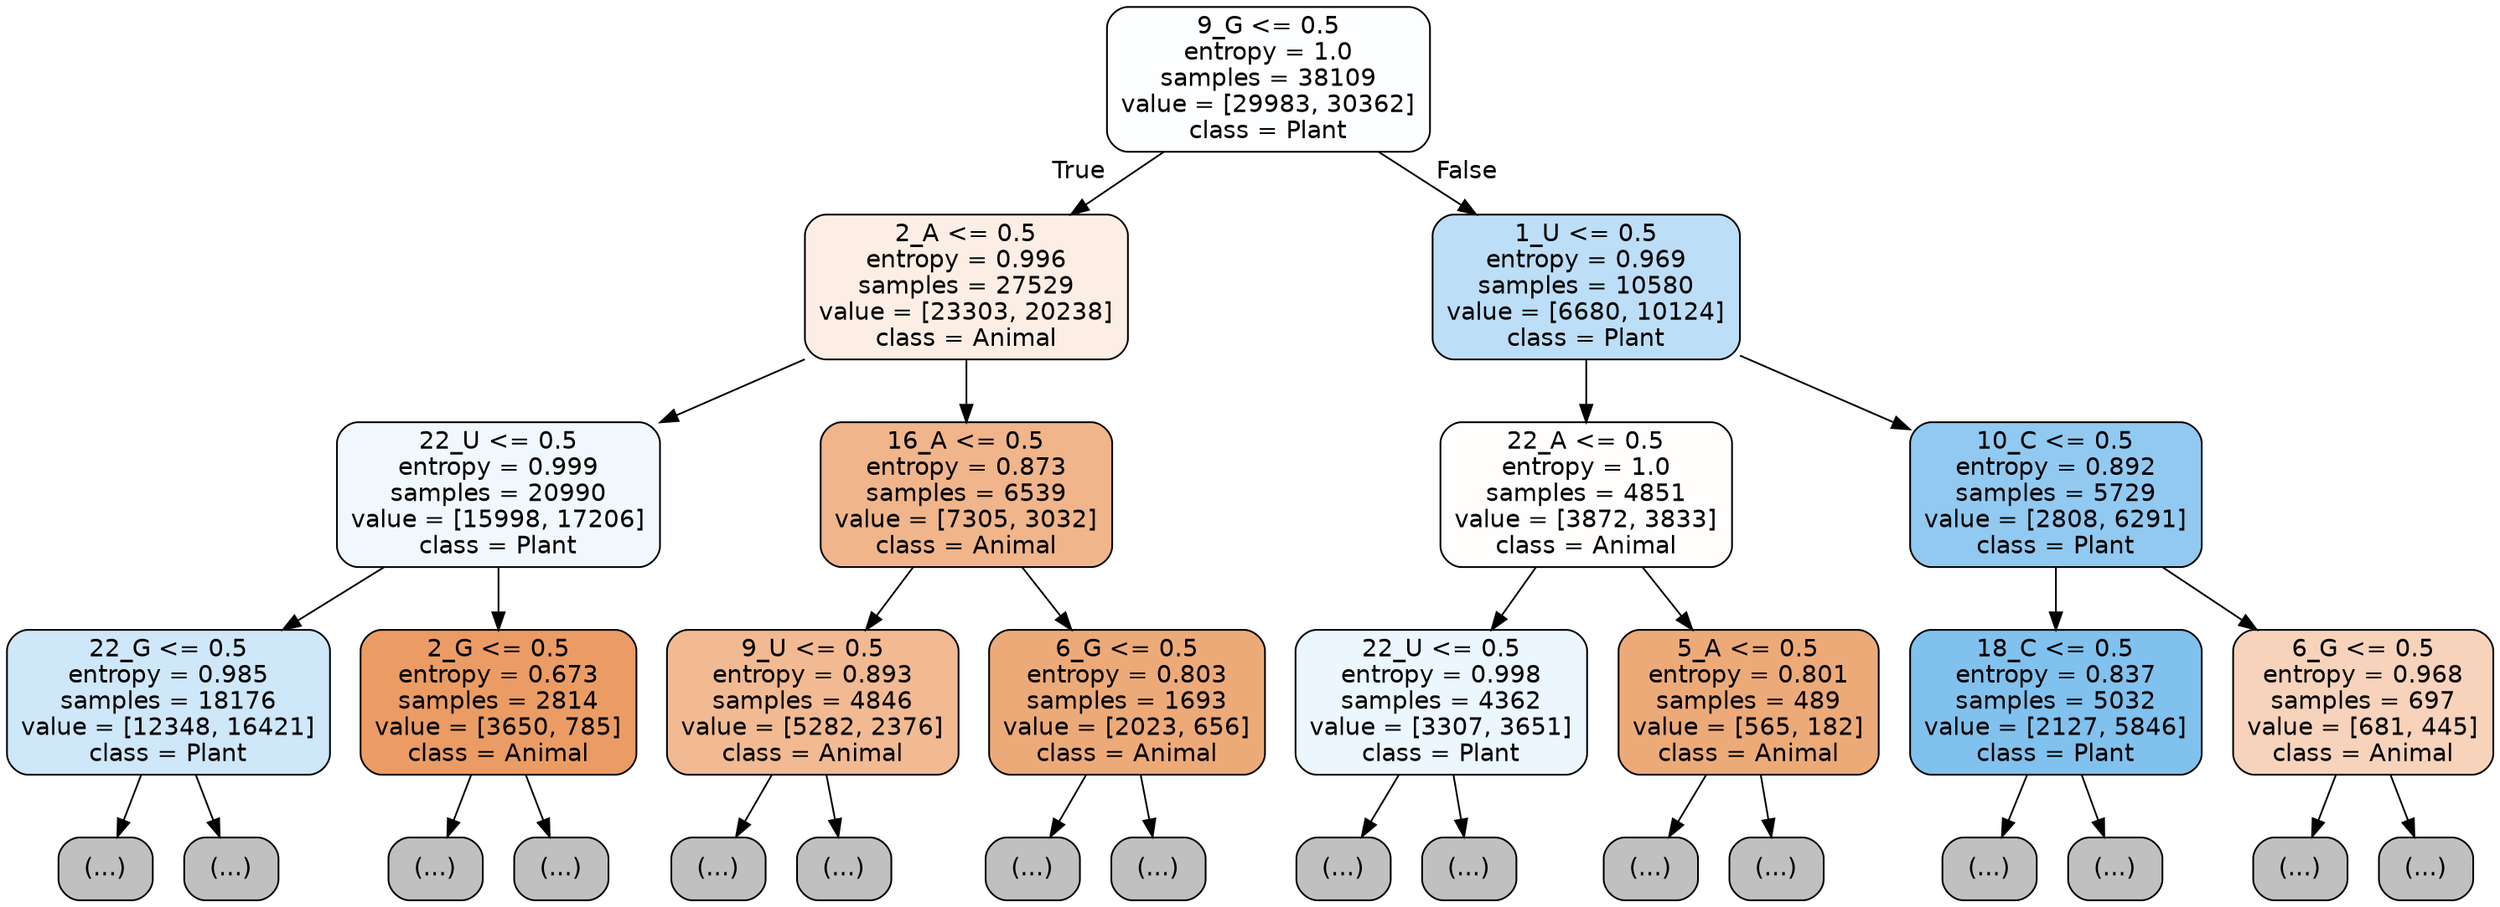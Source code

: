 digraph Tree {
node [shape=box, style="filled, rounded", color="black", fontname="helvetica"] ;
edge [fontname="helvetica"] ;
0 [label="9_G <= 0.5\nentropy = 1.0\nsamples = 38109\nvalue = [29983, 30362]\nclass = Plant", fillcolor="#fdfeff"] ;
1 [label="2_A <= 0.5\nentropy = 0.996\nsamples = 27529\nvalue = [23303, 20238]\nclass = Animal", fillcolor="#fceee5"] ;
0 -> 1 [labeldistance=2.5, labelangle=45, headlabel="True"] ;
2 [label="22_U <= 0.5\nentropy = 0.999\nsamples = 20990\nvalue = [15998, 17206]\nclass = Plant", fillcolor="#f1f8fd"] ;
1 -> 2 ;
3 [label="22_G <= 0.5\nentropy = 0.985\nsamples = 18176\nvalue = [12348, 16421]\nclass = Plant", fillcolor="#cee7f9"] ;
2 -> 3 ;
4 [label="(...)", fillcolor="#C0C0C0"] ;
3 -> 4 ;
7129 [label="(...)", fillcolor="#C0C0C0"] ;
3 -> 7129 ;
8244 [label="2_G <= 0.5\nentropy = 0.673\nsamples = 2814\nvalue = [3650, 785]\nclass = Animal", fillcolor="#eb9c64"] ;
2 -> 8244 ;
8245 [label="(...)", fillcolor="#C0C0C0"] ;
8244 -> 8245 ;
8944 [label="(...)", fillcolor="#C0C0C0"] ;
8244 -> 8944 ;
9339 [label="16_A <= 0.5\nentropy = 0.873\nsamples = 6539\nvalue = [7305, 3032]\nclass = Animal", fillcolor="#f0b58b"] ;
1 -> 9339 ;
9340 [label="9_U <= 0.5\nentropy = 0.893\nsamples = 4846\nvalue = [5282, 2376]\nclass = Animal", fillcolor="#f1ba92"] ;
9339 -> 9340 ;
9341 [label="(...)", fillcolor="#C0C0C0"] ;
9340 -> 9341 ;
10876 [label="(...)", fillcolor="#C0C0C0"] ;
9340 -> 10876 ;
11817 [label="6_G <= 0.5\nentropy = 0.803\nsamples = 1693\nvalue = [2023, 656]\nclass = Animal", fillcolor="#edaa79"] ;
9339 -> 11817 ;
11818 [label="(...)", fillcolor="#C0C0C0"] ;
11817 -> 11818 ;
12357 [label="(...)", fillcolor="#C0C0C0"] ;
11817 -> 12357 ;
12564 [label="1_U <= 0.5\nentropy = 0.969\nsamples = 10580\nvalue = [6680, 10124]\nclass = Plant", fillcolor="#bcdef6"] ;
0 -> 12564 [labeldistance=2.5, labelangle=-45, headlabel="False"] ;
12565 [label="22_A <= 0.5\nentropy = 1.0\nsamples = 4851\nvalue = [3872, 3833]\nclass = Animal", fillcolor="#fffefd"] ;
12564 -> 12565 ;
12566 [label="22_U <= 0.5\nentropy = 0.998\nsamples = 4362\nvalue = [3307, 3651]\nclass = Plant", fillcolor="#ecf6fd"] ;
12565 -> 12566 ;
12567 [label="(...)", fillcolor="#C0C0C0"] ;
12566 -> 12567 ;
14418 [label="(...)", fillcolor="#C0C0C0"] ;
12566 -> 14418 ;
14683 [label="5_A <= 0.5\nentropy = 0.801\nsamples = 489\nvalue = [565, 182]\nclass = Animal", fillcolor="#edaa79"] ;
12565 -> 14683 ;
14684 [label="(...)", fillcolor="#C0C0C0"] ;
14683 -> 14684 ;
14883 [label="(...)", fillcolor="#C0C0C0"] ;
14683 -> 14883 ;
14956 [label="10_C <= 0.5\nentropy = 0.892\nsamples = 5729\nvalue = [2808, 6291]\nclass = Plant", fillcolor="#91c9f1"] ;
12564 -> 14956 ;
14957 [label="18_C <= 0.5\nentropy = 0.837\nsamples = 5032\nvalue = [2127, 5846]\nclass = Plant", fillcolor="#81c1ee"] ;
14956 -> 14957 ;
14958 [label="(...)", fillcolor="#C0C0C0"] ;
14957 -> 14958 ;
16217 [label="(...)", fillcolor="#C0C0C0"] ;
14957 -> 16217 ;
16552 [label="6_G <= 0.5\nentropy = 0.968\nsamples = 697\nvalue = [681, 445]\nclass = Animal", fillcolor="#f6d3ba"] ;
14956 -> 16552 ;
16553 [label="(...)", fillcolor="#C0C0C0"] ;
16552 -> 16553 ;
16850 [label="(...)", fillcolor="#C0C0C0"] ;
16552 -> 16850 ;
}